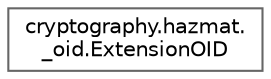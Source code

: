 digraph "Graphical Class Hierarchy"
{
 // LATEX_PDF_SIZE
  bgcolor="transparent";
  edge [fontname=Helvetica,fontsize=10,labelfontname=Helvetica,labelfontsize=10];
  node [fontname=Helvetica,fontsize=10,shape=box,height=0.2,width=0.4];
  rankdir="LR";
  Node0 [id="Node000000",label="cryptography.hazmat.\l_oid.ExtensionOID",height=0.2,width=0.4,color="grey40", fillcolor="white", style="filled",URL="$classcryptography_1_1hazmat_1_1__oid_1_1_extension_o_i_d.html",tooltip=" "];
}
